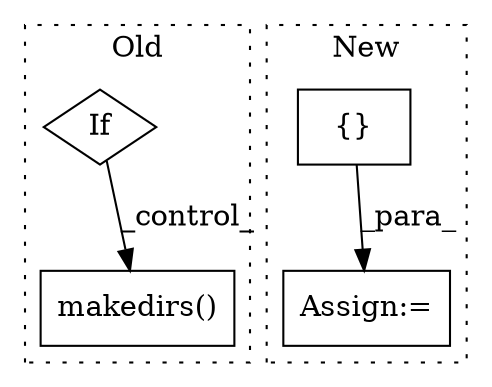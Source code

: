 digraph G {
subgraph cluster0 {
1 [label="makedirs()" a="75" s="480,509" l="12,1" shape="box"];
4 [label="If" a="96" s="384" l="3" shape="diamond"];
label = "Old";
style="dotted";
}
subgraph cluster1 {
2 [label="{}" a="95" s="672,1842" l="6,6" shape="box"];
3 [label="Assign:=" a="68" s="669" l="3" shape="box"];
label = "New";
style="dotted";
}
2 -> 3 [label="_para_"];
4 -> 1 [label="_control_"];
}